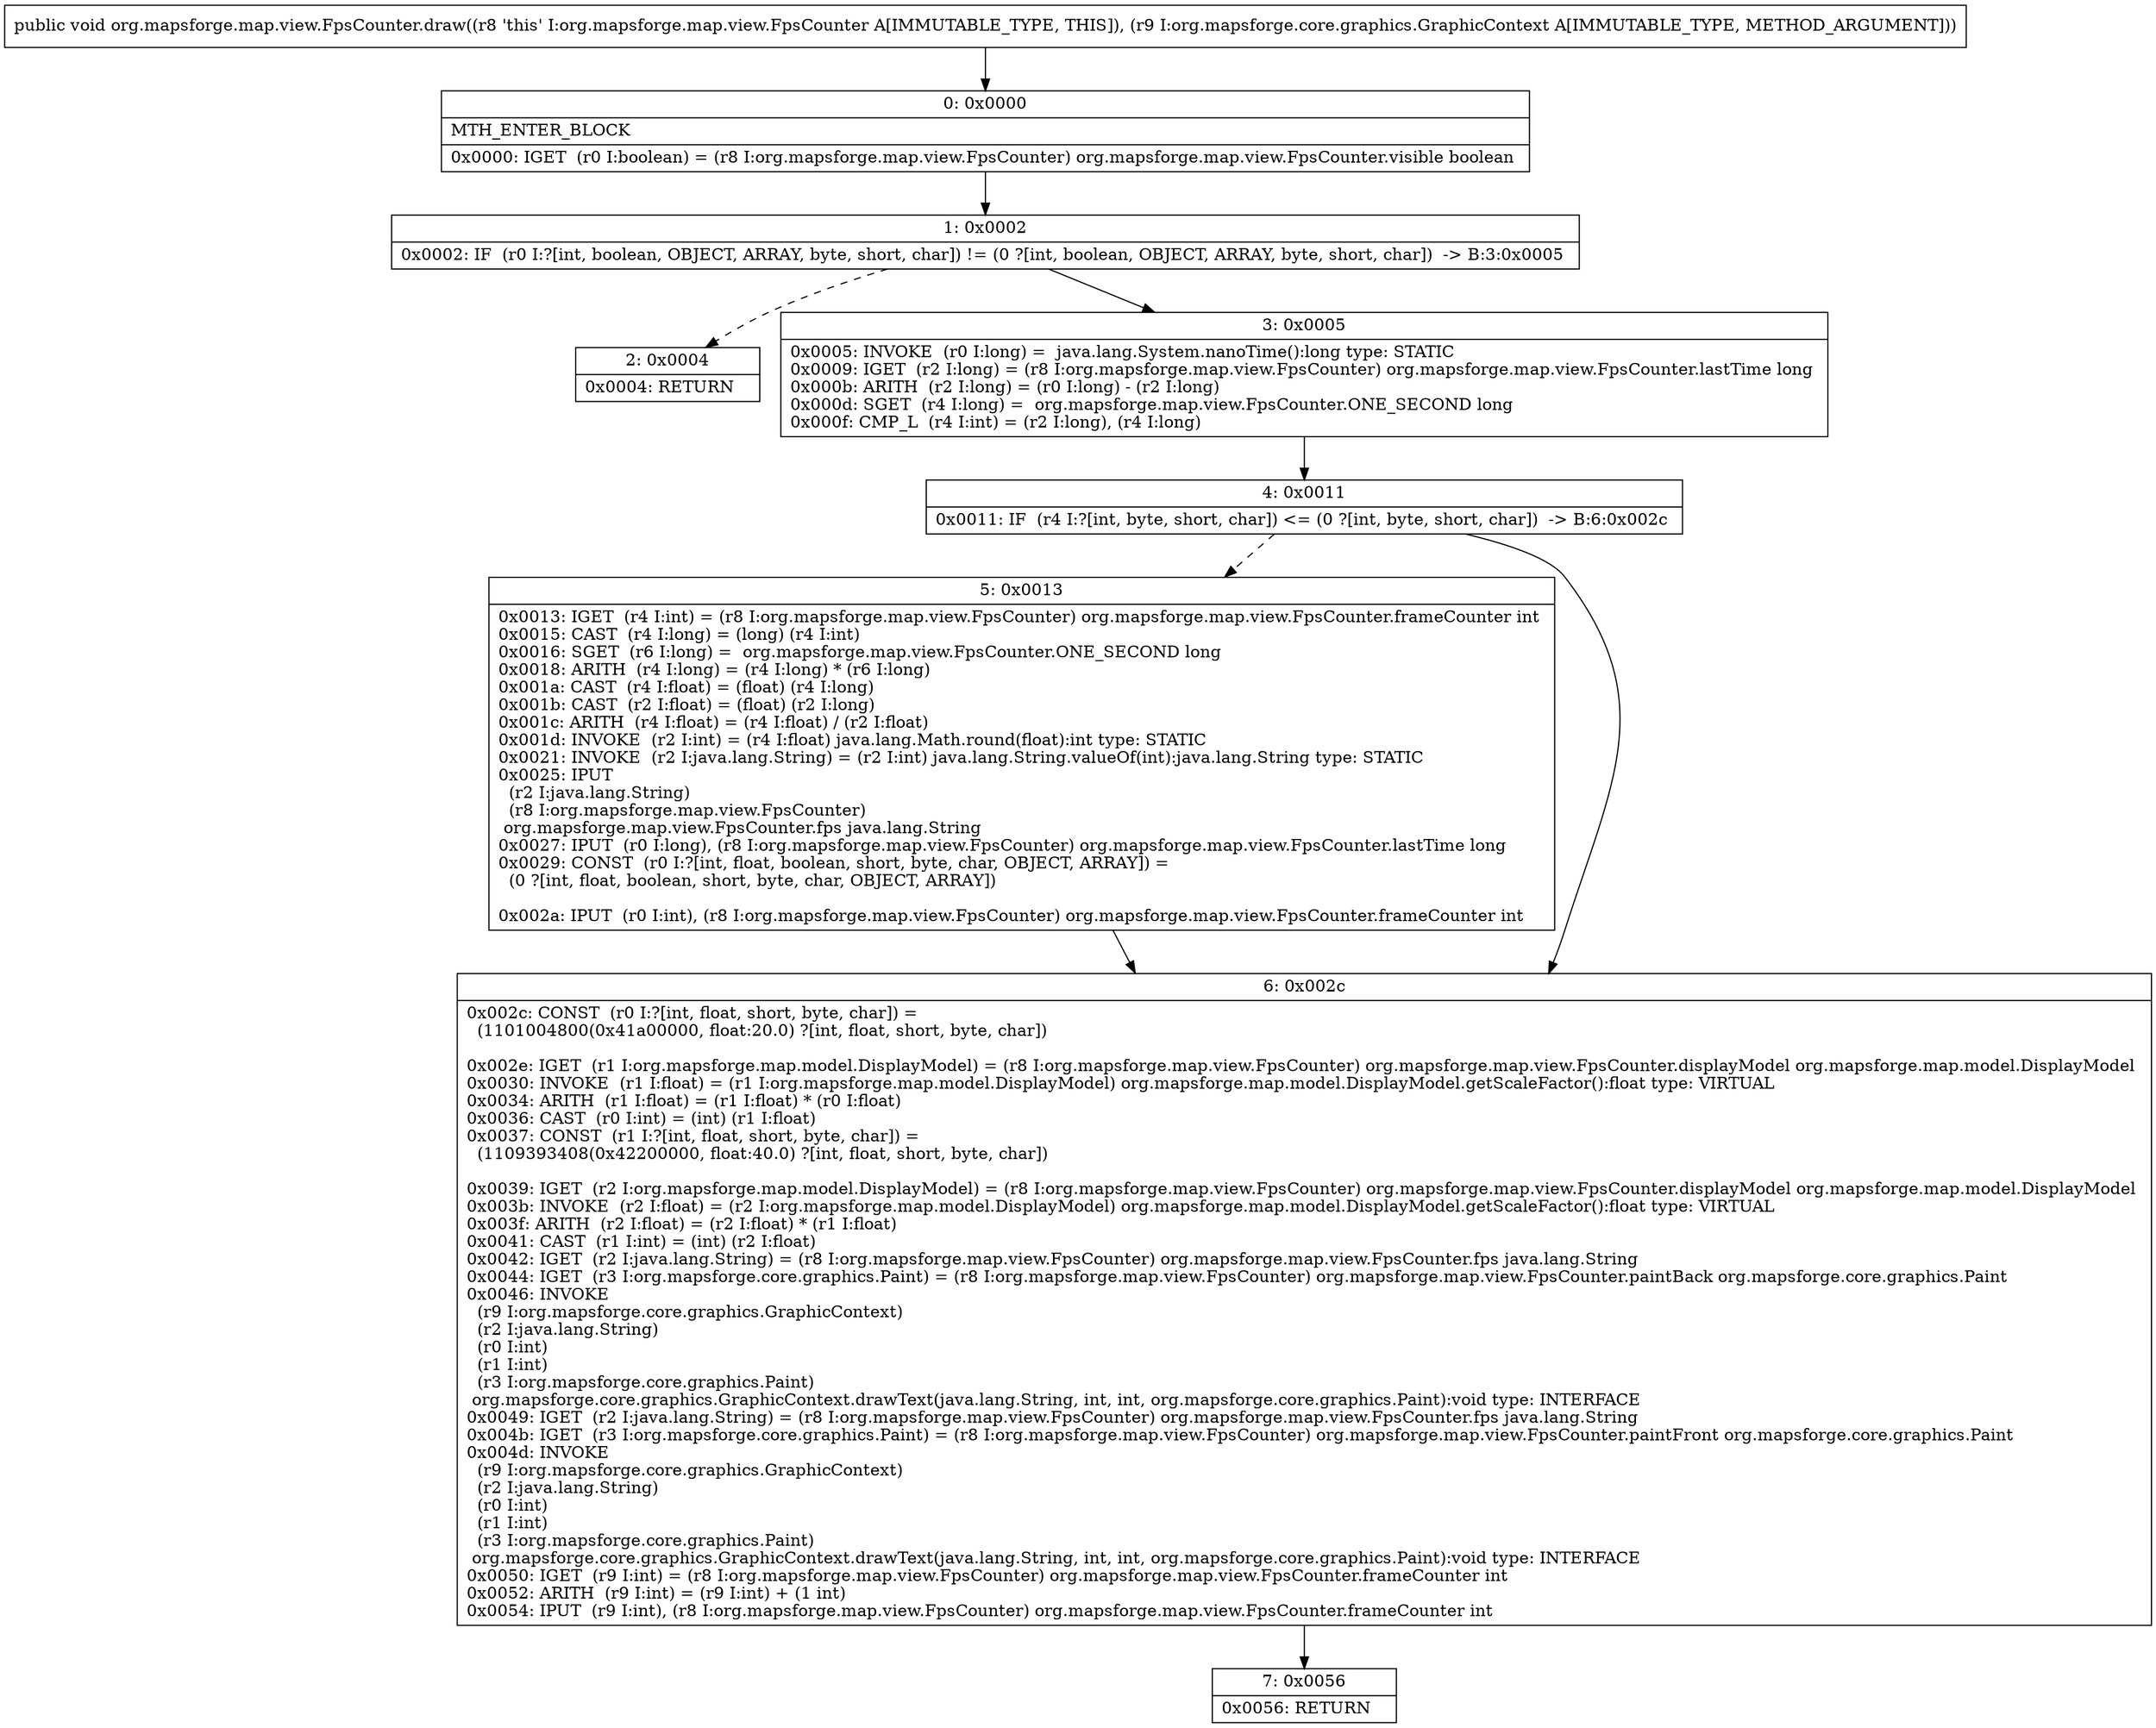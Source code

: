 digraph "CFG fororg.mapsforge.map.view.FpsCounter.draw(Lorg\/mapsforge\/core\/graphics\/GraphicContext;)V" {
Node_0 [shape=record,label="{0\:\ 0x0000|MTH_ENTER_BLOCK\l|0x0000: IGET  (r0 I:boolean) = (r8 I:org.mapsforge.map.view.FpsCounter) org.mapsforge.map.view.FpsCounter.visible boolean \l}"];
Node_1 [shape=record,label="{1\:\ 0x0002|0x0002: IF  (r0 I:?[int, boolean, OBJECT, ARRAY, byte, short, char]) != (0 ?[int, boolean, OBJECT, ARRAY, byte, short, char])  \-\> B:3:0x0005 \l}"];
Node_2 [shape=record,label="{2\:\ 0x0004|0x0004: RETURN   \l}"];
Node_3 [shape=record,label="{3\:\ 0x0005|0x0005: INVOKE  (r0 I:long) =  java.lang.System.nanoTime():long type: STATIC \l0x0009: IGET  (r2 I:long) = (r8 I:org.mapsforge.map.view.FpsCounter) org.mapsforge.map.view.FpsCounter.lastTime long \l0x000b: ARITH  (r2 I:long) = (r0 I:long) \- (r2 I:long) \l0x000d: SGET  (r4 I:long) =  org.mapsforge.map.view.FpsCounter.ONE_SECOND long \l0x000f: CMP_L  (r4 I:int) = (r2 I:long), (r4 I:long) \l}"];
Node_4 [shape=record,label="{4\:\ 0x0011|0x0011: IF  (r4 I:?[int, byte, short, char]) \<= (0 ?[int, byte, short, char])  \-\> B:6:0x002c \l}"];
Node_5 [shape=record,label="{5\:\ 0x0013|0x0013: IGET  (r4 I:int) = (r8 I:org.mapsforge.map.view.FpsCounter) org.mapsforge.map.view.FpsCounter.frameCounter int \l0x0015: CAST  (r4 I:long) = (long) (r4 I:int) \l0x0016: SGET  (r6 I:long) =  org.mapsforge.map.view.FpsCounter.ONE_SECOND long \l0x0018: ARITH  (r4 I:long) = (r4 I:long) * (r6 I:long) \l0x001a: CAST  (r4 I:float) = (float) (r4 I:long) \l0x001b: CAST  (r2 I:float) = (float) (r2 I:long) \l0x001c: ARITH  (r4 I:float) = (r4 I:float) \/ (r2 I:float) \l0x001d: INVOKE  (r2 I:int) = (r4 I:float) java.lang.Math.round(float):int type: STATIC \l0x0021: INVOKE  (r2 I:java.lang.String) = (r2 I:int) java.lang.String.valueOf(int):java.lang.String type: STATIC \l0x0025: IPUT  \l  (r2 I:java.lang.String)\l  (r8 I:org.mapsforge.map.view.FpsCounter)\l org.mapsforge.map.view.FpsCounter.fps java.lang.String \l0x0027: IPUT  (r0 I:long), (r8 I:org.mapsforge.map.view.FpsCounter) org.mapsforge.map.view.FpsCounter.lastTime long \l0x0029: CONST  (r0 I:?[int, float, boolean, short, byte, char, OBJECT, ARRAY]) = \l  (0 ?[int, float, boolean, short, byte, char, OBJECT, ARRAY])\l \l0x002a: IPUT  (r0 I:int), (r8 I:org.mapsforge.map.view.FpsCounter) org.mapsforge.map.view.FpsCounter.frameCounter int \l}"];
Node_6 [shape=record,label="{6\:\ 0x002c|0x002c: CONST  (r0 I:?[int, float, short, byte, char]) = \l  (1101004800(0x41a00000, float:20.0) ?[int, float, short, byte, char])\l \l0x002e: IGET  (r1 I:org.mapsforge.map.model.DisplayModel) = (r8 I:org.mapsforge.map.view.FpsCounter) org.mapsforge.map.view.FpsCounter.displayModel org.mapsforge.map.model.DisplayModel \l0x0030: INVOKE  (r1 I:float) = (r1 I:org.mapsforge.map.model.DisplayModel) org.mapsforge.map.model.DisplayModel.getScaleFactor():float type: VIRTUAL \l0x0034: ARITH  (r1 I:float) = (r1 I:float) * (r0 I:float) \l0x0036: CAST  (r0 I:int) = (int) (r1 I:float) \l0x0037: CONST  (r1 I:?[int, float, short, byte, char]) = \l  (1109393408(0x42200000, float:40.0) ?[int, float, short, byte, char])\l \l0x0039: IGET  (r2 I:org.mapsforge.map.model.DisplayModel) = (r8 I:org.mapsforge.map.view.FpsCounter) org.mapsforge.map.view.FpsCounter.displayModel org.mapsforge.map.model.DisplayModel \l0x003b: INVOKE  (r2 I:float) = (r2 I:org.mapsforge.map.model.DisplayModel) org.mapsforge.map.model.DisplayModel.getScaleFactor():float type: VIRTUAL \l0x003f: ARITH  (r2 I:float) = (r2 I:float) * (r1 I:float) \l0x0041: CAST  (r1 I:int) = (int) (r2 I:float) \l0x0042: IGET  (r2 I:java.lang.String) = (r8 I:org.mapsforge.map.view.FpsCounter) org.mapsforge.map.view.FpsCounter.fps java.lang.String \l0x0044: IGET  (r3 I:org.mapsforge.core.graphics.Paint) = (r8 I:org.mapsforge.map.view.FpsCounter) org.mapsforge.map.view.FpsCounter.paintBack org.mapsforge.core.graphics.Paint \l0x0046: INVOKE  \l  (r9 I:org.mapsforge.core.graphics.GraphicContext)\l  (r2 I:java.lang.String)\l  (r0 I:int)\l  (r1 I:int)\l  (r3 I:org.mapsforge.core.graphics.Paint)\l org.mapsforge.core.graphics.GraphicContext.drawText(java.lang.String, int, int, org.mapsforge.core.graphics.Paint):void type: INTERFACE \l0x0049: IGET  (r2 I:java.lang.String) = (r8 I:org.mapsforge.map.view.FpsCounter) org.mapsforge.map.view.FpsCounter.fps java.lang.String \l0x004b: IGET  (r3 I:org.mapsforge.core.graphics.Paint) = (r8 I:org.mapsforge.map.view.FpsCounter) org.mapsforge.map.view.FpsCounter.paintFront org.mapsforge.core.graphics.Paint \l0x004d: INVOKE  \l  (r9 I:org.mapsforge.core.graphics.GraphicContext)\l  (r2 I:java.lang.String)\l  (r0 I:int)\l  (r1 I:int)\l  (r3 I:org.mapsforge.core.graphics.Paint)\l org.mapsforge.core.graphics.GraphicContext.drawText(java.lang.String, int, int, org.mapsforge.core.graphics.Paint):void type: INTERFACE \l0x0050: IGET  (r9 I:int) = (r8 I:org.mapsforge.map.view.FpsCounter) org.mapsforge.map.view.FpsCounter.frameCounter int \l0x0052: ARITH  (r9 I:int) = (r9 I:int) + (1 int) \l0x0054: IPUT  (r9 I:int), (r8 I:org.mapsforge.map.view.FpsCounter) org.mapsforge.map.view.FpsCounter.frameCounter int \l}"];
Node_7 [shape=record,label="{7\:\ 0x0056|0x0056: RETURN   \l}"];
MethodNode[shape=record,label="{public void org.mapsforge.map.view.FpsCounter.draw((r8 'this' I:org.mapsforge.map.view.FpsCounter A[IMMUTABLE_TYPE, THIS]), (r9 I:org.mapsforge.core.graphics.GraphicContext A[IMMUTABLE_TYPE, METHOD_ARGUMENT])) }"];
MethodNode -> Node_0;
Node_0 -> Node_1;
Node_1 -> Node_2[style=dashed];
Node_1 -> Node_3;
Node_3 -> Node_4;
Node_4 -> Node_5[style=dashed];
Node_4 -> Node_6;
Node_5 -> Node_6;
Node_6 -> Node_7;
}

